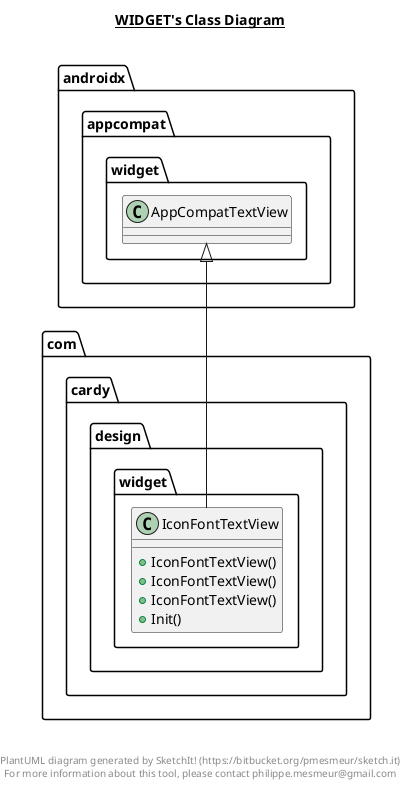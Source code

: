 @startuml

title __WIDGET's Class Diagram__\n

  namespace com.cardy.design {
    namespace widget {
      class com.cardy.design.widget.IconFontTextView {
          + IconFontTextView()
          + IconFontTextView()
          + IconFontTextView()
          + Init()
      }
    }
  }
  

  com.cardy.design.widget.IconFontTextView -up-|> androidx.appcompat.widget.AppCompatTextView


right footer


PlantUML diagram generated by SketchIt! (https://bitbucket.org/pmesmeur/sketch.it)
For more information about this tool, please contact philippe.mesmeur@gmail.com
endfooter

@enduml

